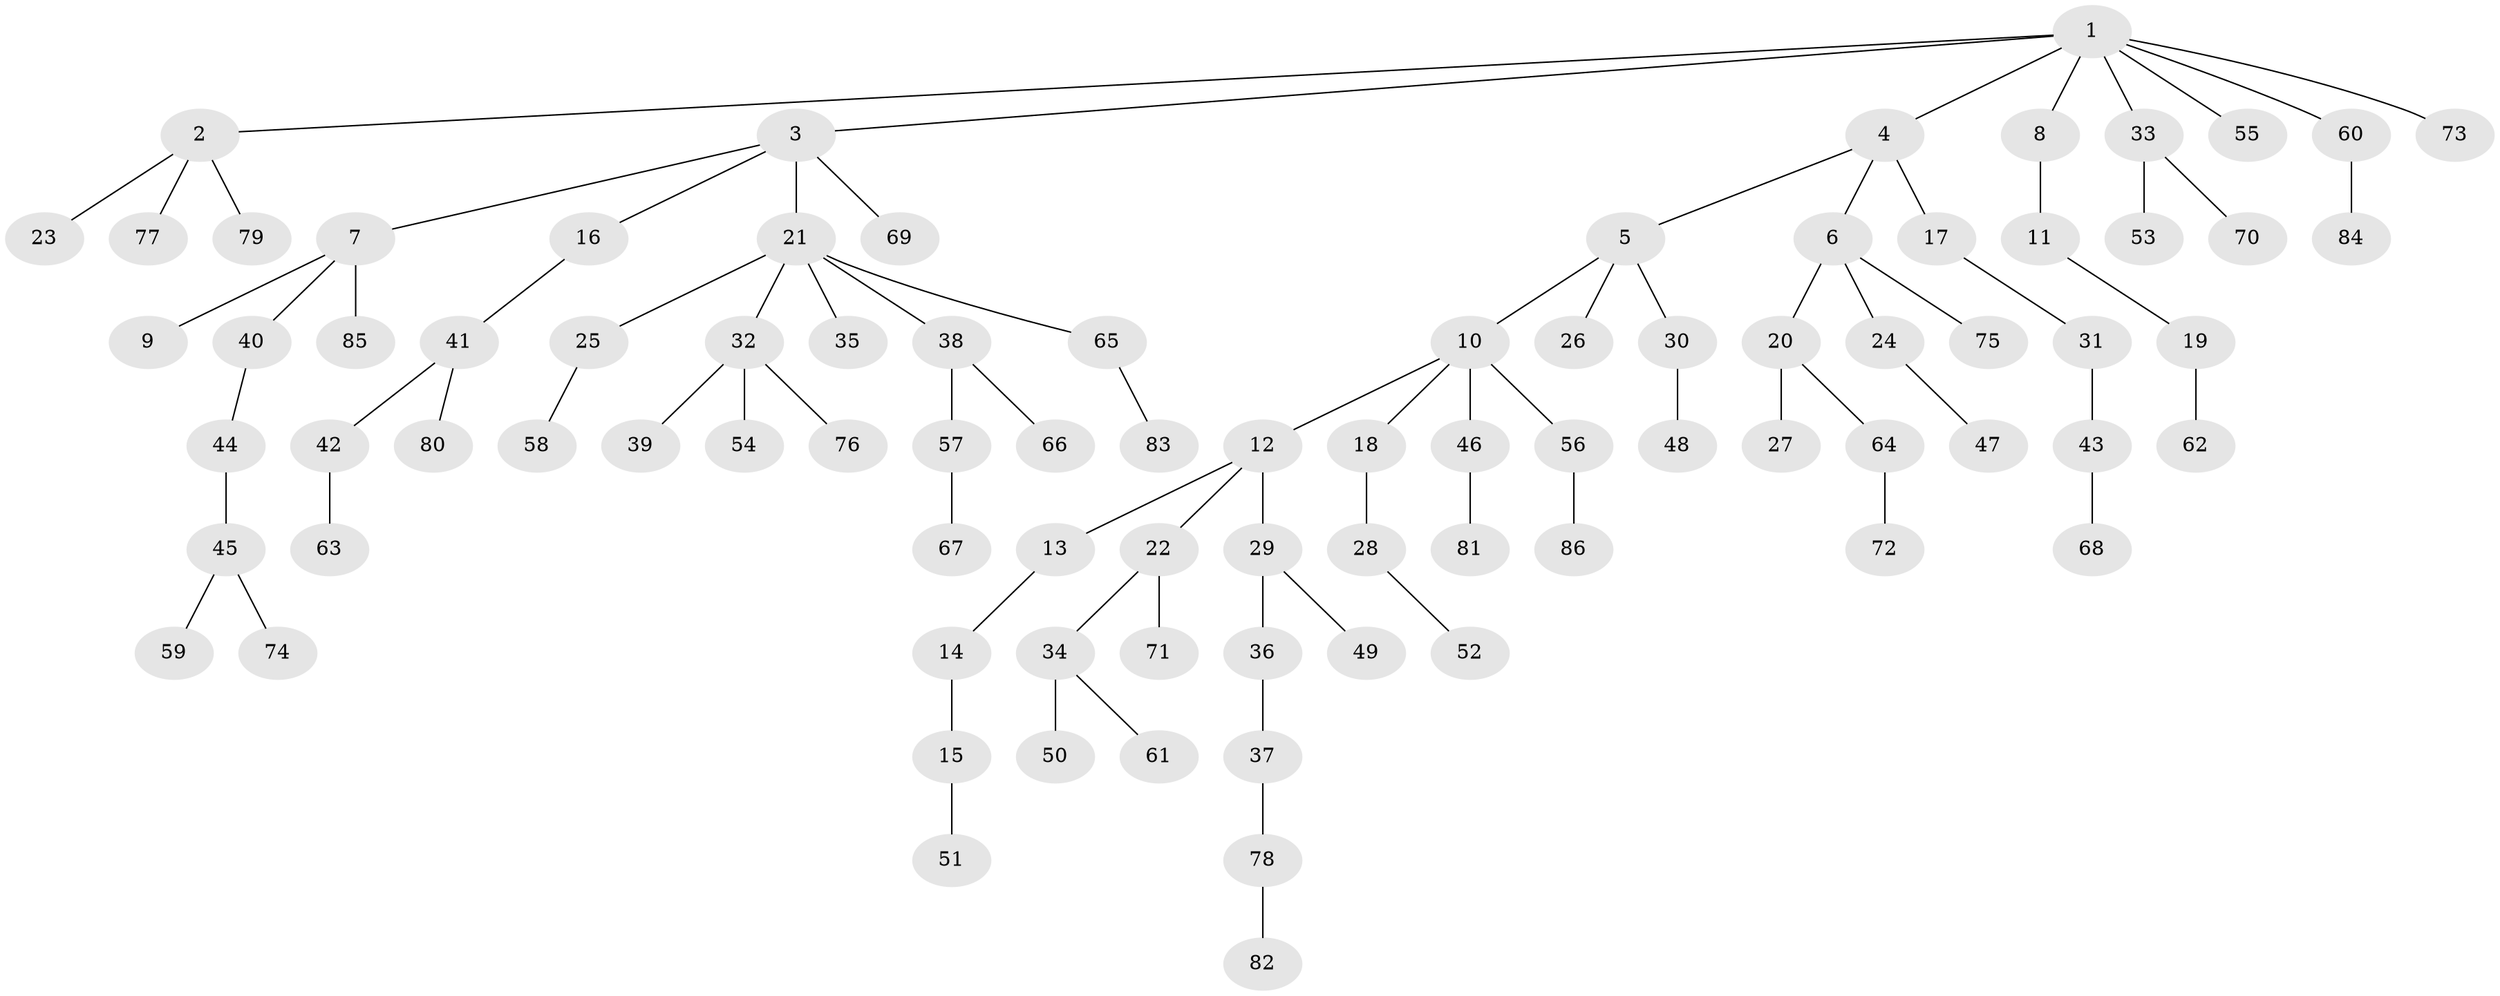 // Generated by graph-tools (version 1.1) at 2025/52/03/09/25 04:52:58]
// undirected, 86 vertices, 85 edges
graph export_dot {
graph [start="1"]
  node [color=gray90,style=filled];
  1;
  2;
  3;
  4;
  5;
  6;
  7;
  8;
  9;
  10;
  11;
  12;
  13;
  14;
  15;
  16;
  17;
  18;
  19;
  20;
  21;
  22;
  23;
  24;
  25;
  26;
  27;
  28;
  29;
  30;
  31;
  32;
  33;
  34;
  35;
  36;
  37;
  38;
  39;
  40;
  41;
  42;
  43;
  44;
  45;
  46;
  47;
  48;
  49;
  50;
  51;
  52;
  53;
  54;
  55;
  56;
  57;
  58;
  59;
  60;
  61;
  62;
  63;
  64;
  65;
  66;
  67;
  68;
  69;
  70;
  71;
  72;
  73;
  74;
  75;
  76;
  77;
  78;
  79;
  80;
  81;
  82;
  83;
  84;
  85;
  86;
  1 -- 2;
  1 -- 3;
  1 -- 4;
  1 -- 8;
  1 -- 33;
  1 -- 55;
  1 -- 60;
  1 -- 73;
  2 -- 23;
  2 -- 77;
  2 -- 79;
  3 -- 7;
  3 -- 16;
  3 -- 21;
  3 -- 69;
  4 -- 5;
  4 -- 6;
  4 -- 17;
  5 -- 10;
  5 -- 26;
  5 -- 30;
  6 -- 20;
  6 -- 24;
  6 -- 75;
  7 -- 9;
  7 -- 40;
  7 -- 85;
  8 -- 11;
  10 -- 12;
  10 -- 18;
  10 -- 46;
  10 -- 56;
  11 -- 19;
  12 -- 13;
  12 -- 22;
  12 -- 29;
  13 -- 14;
  14 -- 15;
  15 -- 51;
  16 -- 41;
  17 -- 31;
  18 -- 28;
  19 -- 62;
  20 -- 27;
  20 -- 64;
  21 -- 25;
  21 -- 32;
  21 -- 35;
  21 -- 38;
  21 -- 65;
  22 -- 34;
  22 -- 71;
  24 -- 47;
  25 -- 58;
  28 -- 52;
  29 -- 36;
  29 -- 49;
  30 -- 48;
  31 -- 43;
  32 -- 39;
  32 -- 54;
  32 -- 76;
  33 -- 53;
  33 -- 70;
  34 -- 50;
  34 -- 61;
  36 -- 37;
  37 -- 78;
  38 -- 57;
  38 -- 66;
  40 -- 44;
  41 -- 42;
  41 -- 80;
  42 -- 63;
  43 -- 68;
  44 -- 45;
  45 -- 59;
  45 -- 74;
  46 -- 81;
  56 -- 86;
  57 -- 67;
  60 -- 84;
  64 -- 72;
  65 -- 83;
  78 -- 82;
}

